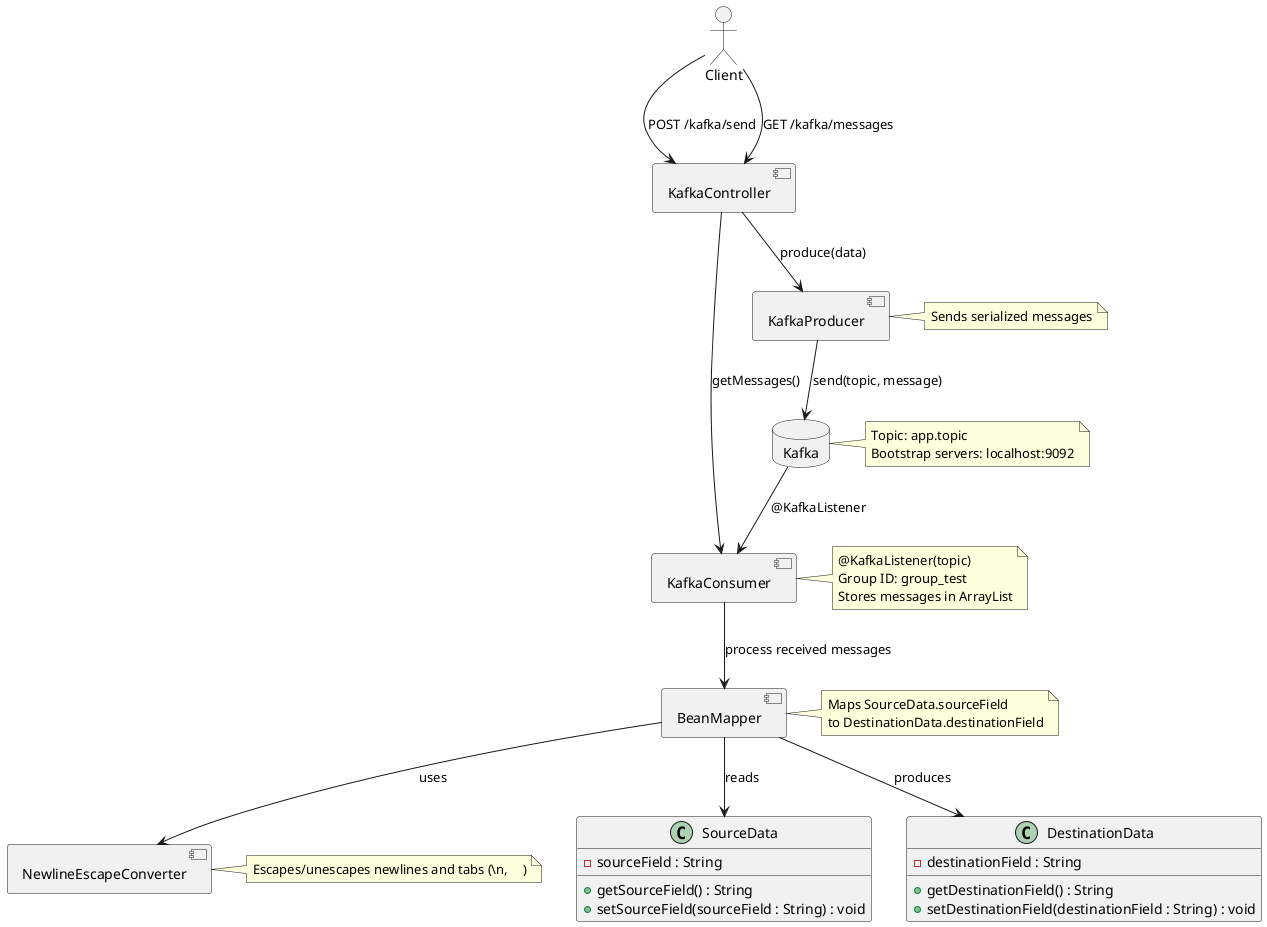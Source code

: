 @startuml
allow_mixing
' Client
actor Client

' Components
component KafkaController
component KafkaProducer
component KafkaConsumer
component BeanMapper
component NewlineEscapeConverter


' Domain Models

class SourceData {
  - sourceField : String
  + getSourceField() : String
  + setSourceField(sourceField : String) : void
}

class DestinationData {
  - destinationField : String
  + getDestinationField() : String
  + setDestinationField(destinationField : String) : void
}

' Database (Kafka)
database Kafka

' Relationships
Client --> KafkaController : "POST /kafka/send"
Client --> KafkaController : "GET /kafka/messages"
KafkaController --> KafkaProducer : "produce(data)"
KafkaController --> KafkaConsumer : "getMessages()"
KafkaProducer --> Kafka : "send(topic, message)"
Kafka --> KafkaConsumer : "@KafkaListener"
KafkaConsumer --> BeanMapper : "process received messages"
BeanMapper --> SourceData : "reads"
BeanMapper --> DestinationData : "produces"
BeanMapper --> NewlineEscapeConverter : "uses"

' Notes
note right of Kafka
  Topic: app.topic
  Bootstrap servers: localhost:9092
end note

note right of KafkaConsumer
  @KafkaListener(topic)
  Group ID: group_test
  Stores messages in ArrayList
end note

note right of BeanMapper
  Maps SourceData.sourceField
  to DestinationData.destinationField
end note

note right of KafkaProducer
  Sends serialized messages
end note

note right of NewlineEscapeConverter
  Escapes/unescapes newlines and tabs (\n, \t)
end note

@enduml